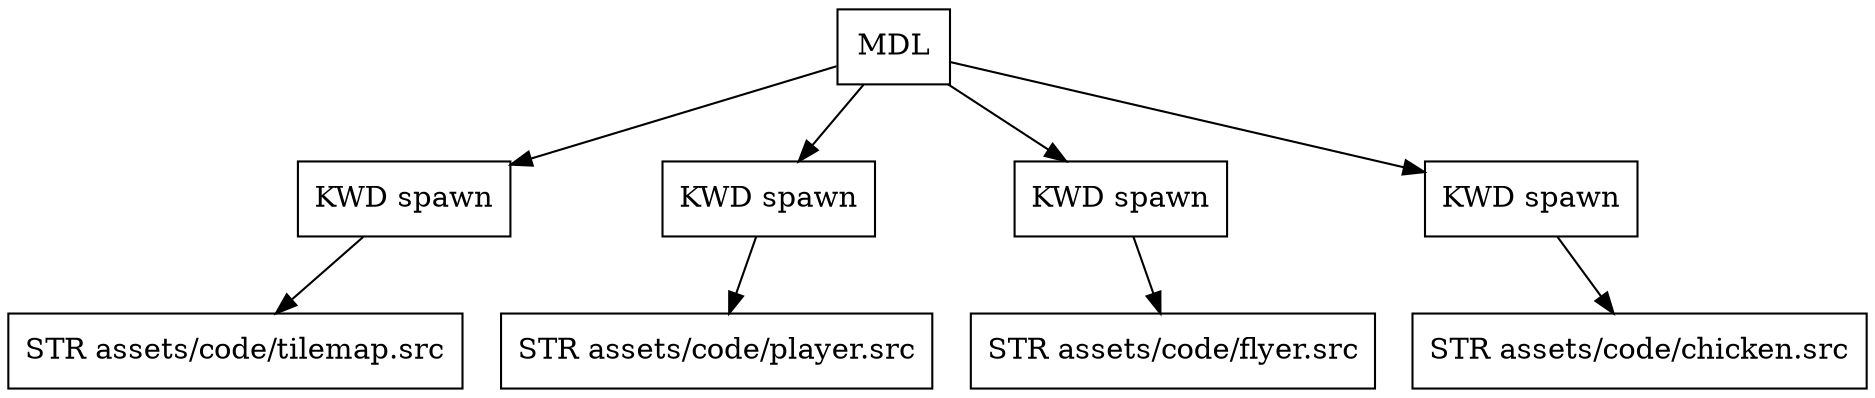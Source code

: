 digraph G {
node [shape = circle];
node0 [ uuid = "3f7c2a3c-9b5e-45d8-8eee-a46a5f292312" shape = "record" label = "MDL " ];
node1 [ uuid = "f5d55e02-423e-42ff-9e1c-3a429e14f6c8" shape = "record" label = "KWD spawn" ];
node2 [ uuid = "c8865e34-55d5-4872-9c4c-8e0e85199983" shape = "record" label = "STR assets/code/tilemap.src" ];
node1 -> node2;
node0 -> node1;
node3 [ uuid = "3450c39d-9bfc-4056-9a09-5d4a373578f0" shape = "record" label = "KWD spawn" ];
node4 [ uuid = "80424cc6-be55-4a0f-8867-2728bdd2736e" shape = "record" label = "STR assets/code/player.src" ];
node3 -> node4;
node0 -> node3;
node5 [ uuid = "48ec11c5-0514-425f-ae59-4bc0f8d9e371" shape = "record" label = "KWD spawn" ];
node6 [ uuid = "db9fff08-988a-4848-8b73-1d0cad3ccd4a" shape = "record" label = "STR assets/code/flyer.src" ];
node5 -> node6;
node0 -> node5;
node7 [ uuid = "96286b42-be57-4639-8172-acfb0bd8bd10" shape = "record" label = "KWD spawn" ];
node8 [ uuid = "809a1248-796d-490c-9230-f891ec9f853e" shape = "record" label = "STR assets/code/chicken.src" ];
node7 -> node8;
node0 -> node7;
}
